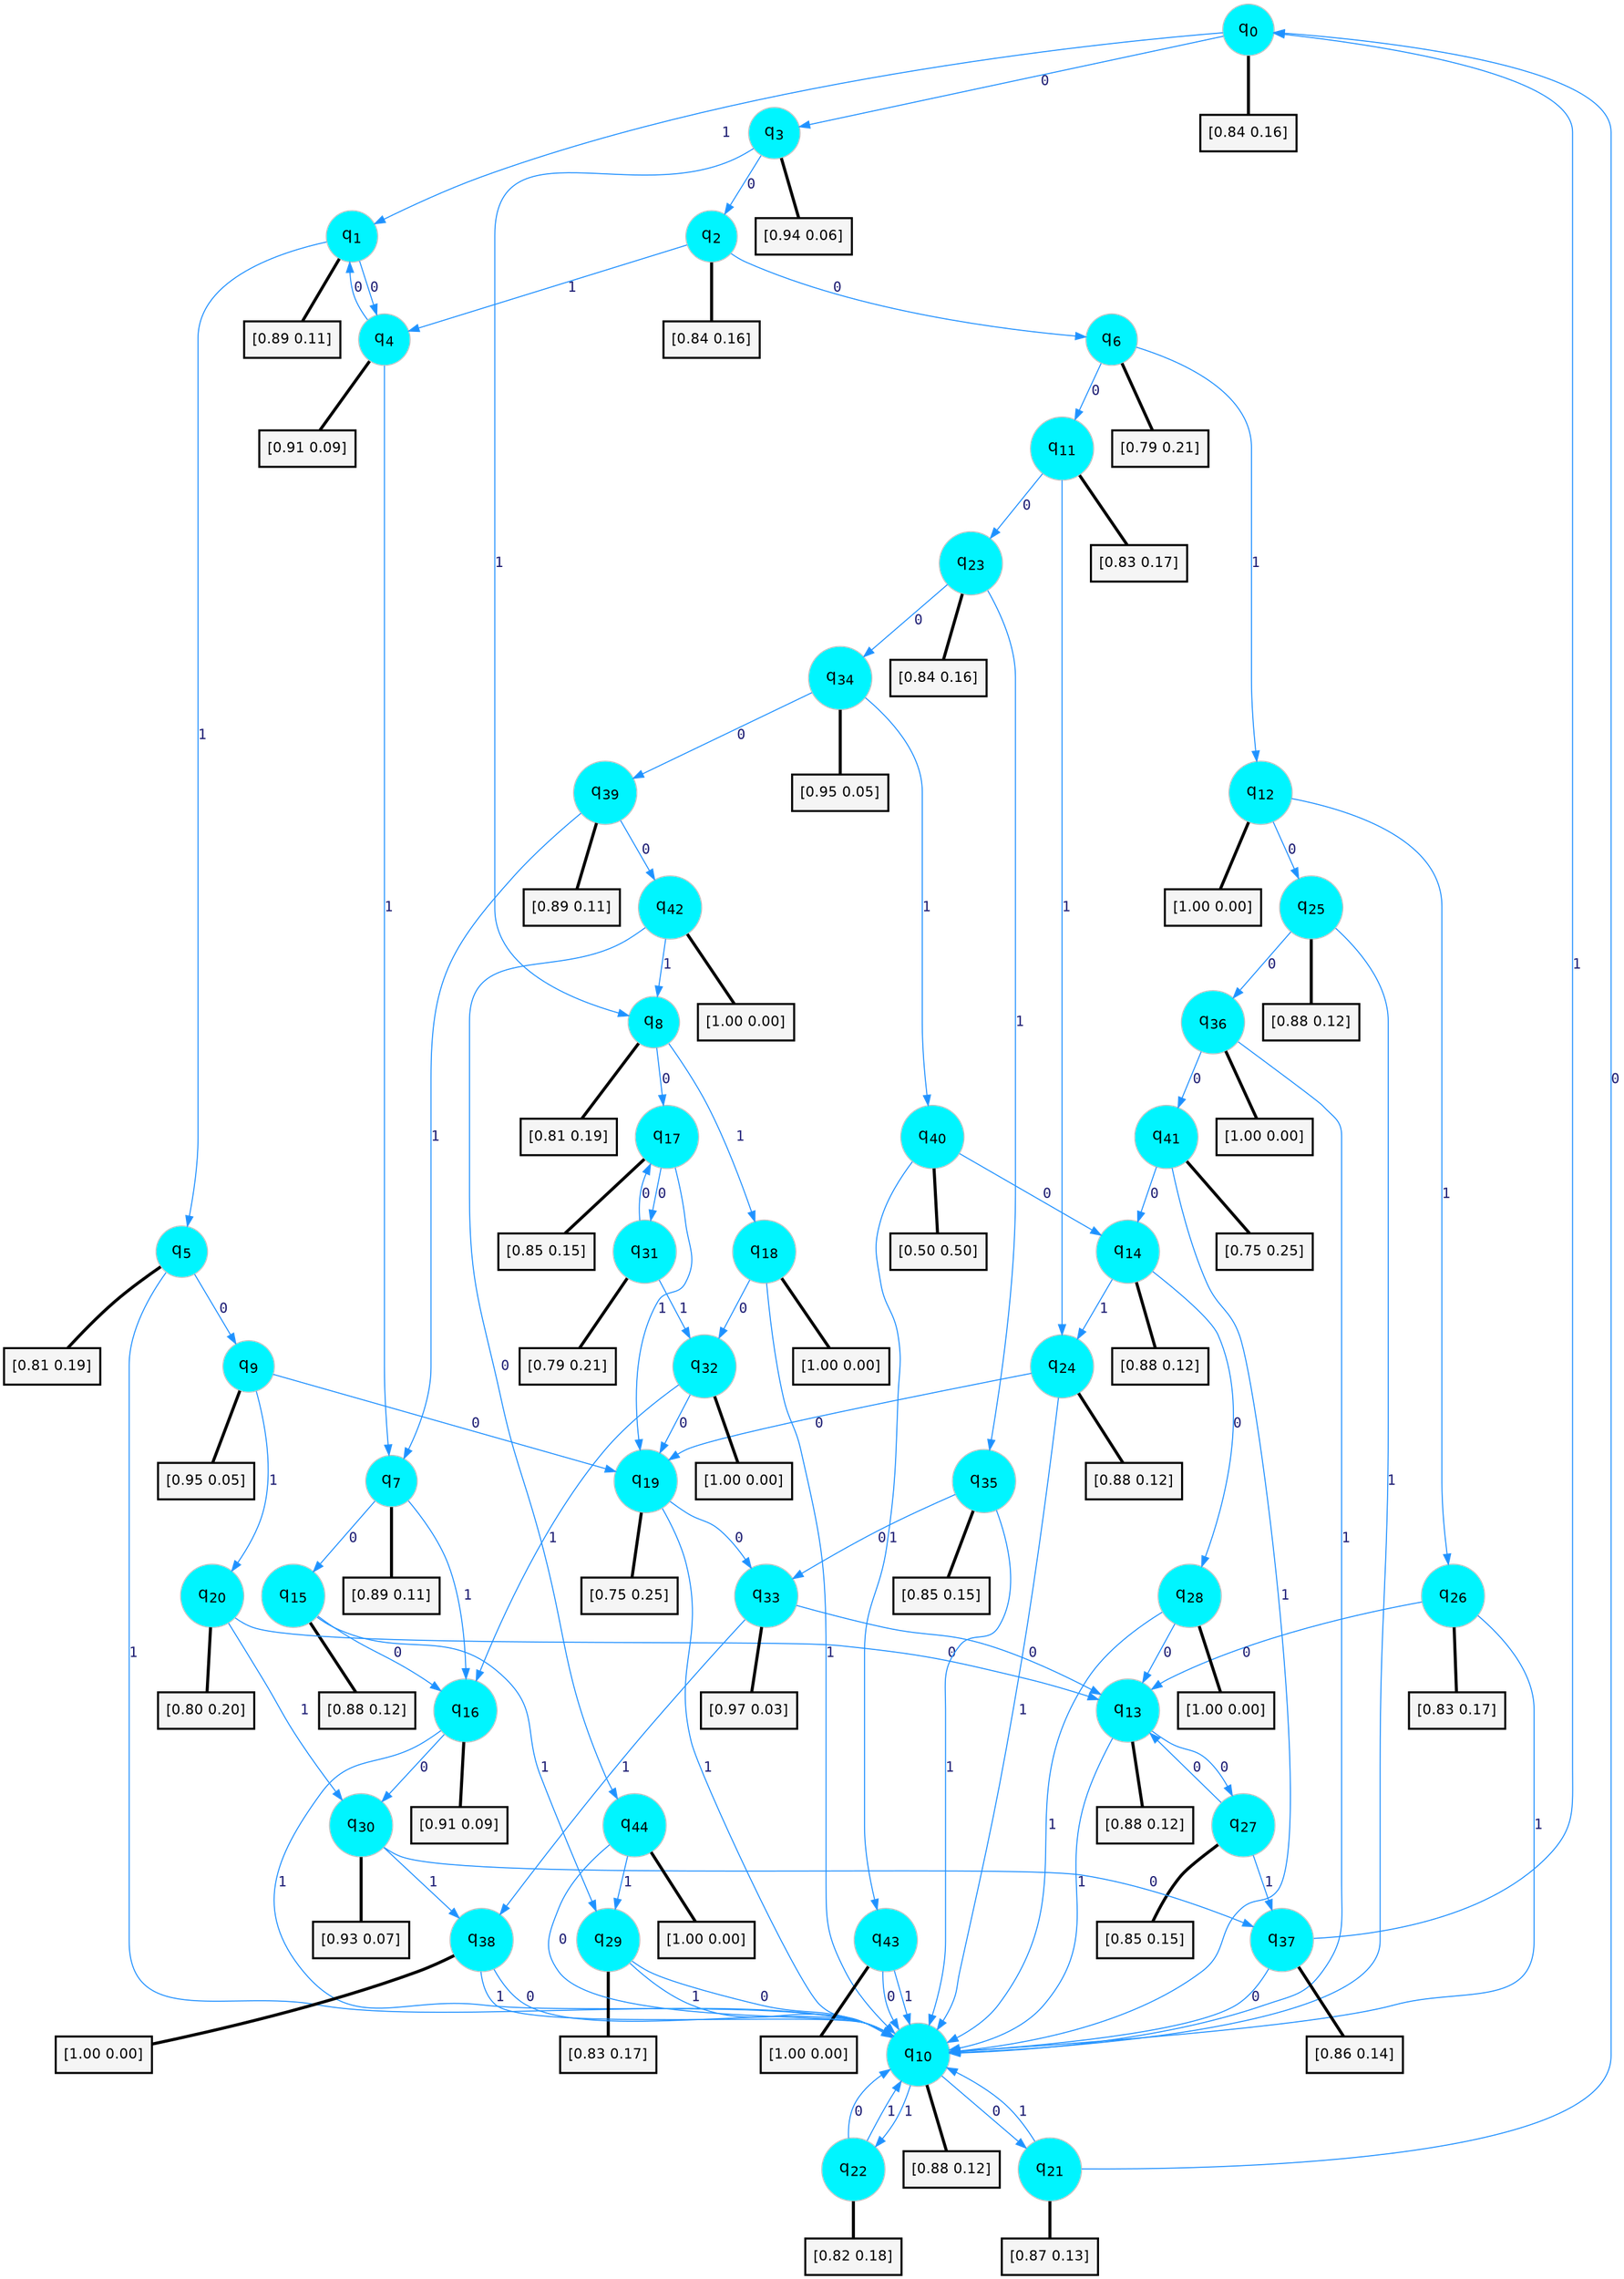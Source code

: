 digraph G {
graph [
bgcolor=transparent, dpi=300, rankdir=TD, size="40,25"];
node [
color=gray, fillcolor=turquoise1, fontcolor=black, fontname=Helvetica, fontsize=16, fontweight=bold, shape=circle, style=filled];
edge [
arrowsize=1, color=dodgerblue1, fontcolor=midnightblue, fontname=courier, fontweight=bold, penwidth=1, style=solid, weight=20];
0[label=<q<SUB>0</SUB>>];
1[label=<q<SUB>1</SUB>>];
2[label=<q<SUB>2</SUB>>];
3[label=<q<SUB>3</SUB>>];
4[label=<q<SUB>4</SUB>>];
5[label=<q<SUB>5</SUB>>];
6[label=<q<SUB>6</SUB>>];
7[label=<q<SUB>7</SUB>>];
8[label=<q<SUB>8</SUB>>];
9[label=<q<SUB>9</SUB>>];
10[label=<q<SUB>10</SUB>>];
11[label=<q<SUB>11</SUB>>];
12[label=<q<SUB>12</SUB>>];
13[label=<q<SUB>13</SUB>>];
14[label=<q<SUB>14</SUB>>];
15[label=<q<SUB>15</SUB>>];
16[label=<q<SUB>16</SUB>>];
17[label=<q<SUB>17</SUB>>];
18[label=<q<SUB>18</SUB>>];
19[label=<q<SUB>19</SUB>>];
20[label=<q<SUB>20</SUB>>];
21[label=<q<SUB>21</SUB>>];
22[label=<q<SUB>22</SUB>>];
23[label=<q<SUB>23</SUB>>];
24[label=<q<SUB>24</SUB>>];
25[label=<q<SUB>25</SUB>>];
26[label=<q<SUB>26</SUB>>];
27[label=<q<SUB>27</SUB>>];
28[label=<q<SUB>28</SUB>>];
29[label=<q<SUB>29</SUB>>];
30[label=<q<SUB>30</SUB>>];
31[label=<q<SUB>31</SUB>>];
32[label=<q<SUB>32</SUB>>];
33[label=<q<SUB>33</SUB>>];
34[label=<q<SUB>34</SUB>>];
35[label=<q<SUB>35</SUB>>];
36[label=<q<SUB>36</SUB>>];
37[label=<q<SUB>37</SUB>>];
38[label=<q<SUB>38</SUB>>];
39[label=<q<SUB>39</SUB>>];
40[label=<q<SUB>40</SUB>>];
41[label=<q<SUB>41</SUB>>];
42[label=<q<SUB>42</SUB>>];
43[label=<q<SUB>43</SUB>>];
44[label=<q<SUB>44</SUB>>];
45[label="[0.84 0.16]", shape=box,fontcolor=black, fontname=Helvetica, fontsize=14, penwidth=2, fillcolor=whitesmoke,color=black];
46[label="[0.89 0.11]", shape=box,fontcolor=black, fontname=Helvetica, fontsize=14, penwidth=2, fillcolor=whitesmoke,color=black];
47[label="[0.84 0.16]", shape=box,fontcolor=black, fontname=Helvetica, fontsize=14, penwidth=2, fillcolor=whitesmoke,color=black];
48[label="[0.94 0.06]", shape=box,fontcolor=black, fontname=Helvetica, fontsize=14, penwidth=2, fillcolor=whitesmoke,color=black];
49[label="[0.91 0.09]", shape=box,fontcolor=black, fontname=Helvetica, fontsize=14, penwidth=2, fillcolor=whitesmoke,color=black];
50[label="[0.81 0.19]", shape=box,fontcolor=black, fontname=Helvetica, fontsize=14, penwidth=2, fillcolor=whitesmoke,color=black];
51[label="[0.79 0.21]", shape=box,fontcolor=black, fontname=Helvetica, fontsize=14, penwidth=2, fillcolor=whitesmoke,color=black];
52[label="[0.89 0.11]", shape=box,fontcolor=black, fontname=Helvetica, fontsize=14, penwidth=2, fillcolor=whitesmoke,color=black];
53[label="[0.81 0.19]", shape=box,fontcolor=black, fontname=Helvetica, fontsize=14, penwidth=2, fillcolor=whitesmoke,color=black];
54[label="[0.95 0.05]", shape=box,fontcolor=black, fontname=Helvetica, fontsize=14, penwidth=2, fillcolor=whitesmoke,color=black];
55[label="[0.88 0.12]", shape=box,fontcolor=black, fontname=Helvetica, fontsize=14, penwidth=2, fillcolor=whitesmoke,color=black];
56[label="[0.83 0.17]", shape=box,fontcolor=black, fontname=Helvetica, fontsize=14, penwidth=2, fillcolor=whitesmoke,color=black];
57[label="[1.00 0.00]", shape=box,fontcolor=black, fontname=Helvetica, fontsize=14, penwidth=2, fillcolor=whitesmoke,color=black];
58[label="[0.88 0.12]", shape=box,fontcolor=black, fontname=Helvetica, fontsize=14, penwidth=2, fillcolor=whitesmoke,color=black];
59[label="[0.88 0.12]", shape=box,fontcolor=black, fontname=Helvetica, fontsize=14, penwidth=2, fillcolor=whitesmoke,color=black];
60[label="[0.88 0.12]", shape=box,fontcolor=black, fontname=Helvetica, fontsize=14, penwidth=2, fillcolor=whitesmoke,color=black];
61[label="[0.91 0.09]", shape=box,fontcolor=black, fontname=Helvetica, fontsize=14, penwidth=2, fillcolor=whitesmoke,color=black];
62[label="[0.85 0.15]", shape=box,fontcolor=black, fontname=Helvetica, fontsize=14, penwidth=2, fillcolor=whitesmoke,color=black];
63[label="[1.00 0.00]", shape=box,fontcolor=black, fontname=Helvetica, fontsize=14, penwidth=2, fillcolor=whitesmoke,color=black];
64[label="[0.75 0.25]", shape=box,fontcolor=black, fontname=Helvetica, fontsize=14, penwidth=2, fillcolor=whitesmoke,color=black];
65[label="[0.80 0.20]", shape=box,fontcolor=black, fontname=Helvetica, fontsize=14, penwidth=2, fillcolor=whitesmoke,color=black];
66[label="[0.87 0.13]", shape=box,fontcolor=black, fontname=Helvetica, fontsize=14, penwidth=2, fillcolor=whitesmoke,color=black];
67[label="[0.82 0.18]", shape=box,fontcolor=black, fontname=Helvetica, fontsize=14, penwidth=2, fillcolor=whitesmoke,color=black];
68[label="[0.84 0.16]", shape=box,fontcolor=black, fontname=Helvetica, fontsize=14, penwidth=2, fillcolor=whitesmoke,color=black];
69[label="[0.88 0.12]", shape=box,fontcolor=black, fontname=Helvetica, fontsize=14, penwidth=2, fillcolor=whitesmoke,color=black];
70[label="[0.88 0.12]", shape=box,fontcolor=black, fontname=Helvetica, fontsize=14, penwidth=2, fillcolor=whitesmoke,color=black];
71[label="[0.83 0.17]", shape=box,fontcolor=black, fontname=Helvetica, fontsize=14, penwidth=2, fillcolor=whitesmoke,color=black];
72[label="[0.85 0.15]", shape=box,fontcolor=black, fontname=Helvetica, fontsize=14, penwidth=2, fillcolor=whitesmoke,color=black];
73[label="[1.00 0.00]", shape=box,fontcolor=black, fontname=Helvetica, fontsize=14, penwidth=2, fillcolor=whitesmoke,color=black];
74[label="[0.83 0.17]", shape=box,fontcolor=black, fontname=Helvetica, fontsize=14, penwidth=2, fillcolor=whitesmoke,color=black];
75[label="[0.93 0.07]", shape=box,fontcolor=black, fontname=Helvetica, fontsize=14, penwidth=2, fillcolor=whitesmoke,color=black];
76[label="[0.79 0.21]", shape=box,fontcolor=black, fontname=Helvetica, fontsize=14, penwidth=2, fillcolor=whitesmoke,color=black];
77[label="[1.00 0.00]", shape=box,fontcolor=black, fontname=Helvetica, fontsize=14, penwidth=2, fillcolor=whitesmoke,color=black];
78[label="[0.97 0.03]", shape=box,fontcolor=black, fontname=Helvetica, fontsize=14, penwidth=2, fillcolor=whitesmoke,color=black];
79[label="[0.95 0.05]", shape=box,fontcolor=black, fontname=Helvetica, fontsize=14, penwidth=2, fillcolor=whitesmoke,color=black];
80[label="[0.85 0.15]", shape=box,fontcolor=black, fontname=Helvetica, fontsize=14, penwidth=2, fillcolor=whitesmoke,color=black];
81[label="[1.00 0.00]", shape=box,fontcolor=black, fontname=Helvetica, fontsize=14, penwidth=2, fillcolor=whitesmoke,color=black];
82[label="[0.86 0.14]", shape=box,fontcolor=black, fontname=Helvetica, fontsize=14, penwidth=2, fillcolor=whitesmoke,color=black];
83[label="[1.00 0.00]", shape=box,fontcolor=black, fontname=Helvetica, fontsize=14, penwidth=2, fillcolor=whitesmoke,color=black];
84[label="[0.89 0.11]", shape=box,fontcolor=black, fontname=Helvetica, fontsize=14, penwidth=2, fillcolor=whitesmoke,color=black];
85[label="[0.50 0.50]", shape=box,fontcolor=black, fontname=Helvetica, fontsize=14, penwidth=2, fillcolor=whitesmoke,color=black];
86[label="[0.75 0.25]", shape=box,fontcolor=black, fontname=Helvetica, fontsize=14, penwidth=2, fillcolor=whitesmoke,color=black];
87[label="[1.00 0.00]", shape=box,fontcolor=black, fontname=Helvetica, fontsize=14, penwidth=2, fillcolor=whitesmoke,color=black];
88[label="[1.00 0.00]", shape=box,fontcolor=black, fontname=Helvetica, fontsize=14, penwidth=2, fillcolor=whitesmoke,color=black];
89[label="[1.00 0.00]", shape=box,fontcolor=black, fontname=Helvetica, fontsize=14, penwidth=2, fillcolor=whitesmoke,color=black];
0->3 [label=0];
0->1 [label=1];
0->45 [arrowhead=none, penwidth=3,color=black];
1->4 [label=0];
1->5 [label=1];
1->46 [arrowhead=none, penwidth=3,color=black];
2->6 [label=0];
2->4 [label=1];
2->47 [arrowhead=none, penwidth=3,color=black];
3->2 [label=0];
3->8 [label=1];
3->48 [arrowhead=none, penwidth=3,color=black];
4->1 [label=0];
4->7 [label=1];
4->49 [arrowhead=none, penwidth=3,color=black];
5->9 [label=0];
5->10 [label=1];
5->50 [arrowhead=none, penwidth=3,color=black];
6->11 [label=0];
6->12 [label=1];
6->51 [arrowhead=none, penwidth=3,color=black];
7->15 [label=0];
7->16 [label=1];
7->52 [arrowhead=none, penwidth=3,color=black];
8->17 [label=0];
8->18 [label=1];
8->53 [arrowhead=none, penwidth=3,color=black];
9->19 [label=0];
9->20 [label=1];
9->54 [arrowhead=none, penwidth=3,color=black];
10->21 [label=0];
10->22 [label=1];
10->55 [arrowhead=none, penwidth=3,color=black];
11->23 [label=0];
11->24 [label=1];
11->56 [arrowhead=none, penwidth=3,color=black];
12->25 [label=0];
12->26 [label=1];
12->57 [arrowhead=none, penwidth=3,color=black];
13->27 [label=0];
13->10 [label=1];
13->58 [arrowhead=none, penwidth=3,color=black];
14->28 [label=0];
14->24 [label=1];
14->59 [arrowhead=none, penwidth=3,color=black];
15->16 [label=0];
15->29 [label=1];
15->60 [arrowhead=none, penwidth=3,color=black];
16->30 [label=0];
16->10 [label=1];
16->61 [arrowhead=none, penwidth=3,color=black];
17->31 [label=0];
17->19 [label=1];
17->62 [arrowhead=none, penwidth=3,color=black];
18->32 [label=0];
18->10 [label=1];
18->63 [arrowhead=none, penwidth=3,color=black];
19->33 [label=0];
19->10 [label=1];
19->64 [arrowhead=none, penwidth=3,color=black];
20->13 [label=0];
20->30 [label=1];
20->65 [arrowhead=none, penwidth=3,color=black];
21->0 [label=0];
21->10 [label=1];
21->66 [arrowhead=none, penwidth=3,color=black];
22->10 [label=0];
22->10 [label=1];
22->67 [arrowhead=none, penwidth=3,color=black];
23->34 [label=0];
23->35 [label=1];
23->68 [arrowhead=none, penwidth=3,color=black];
24->19 [label=0];
24->10 [label=1];
24->69 [arrowhead=none, penwidth=3,color=black];
25->36 [label=0];
25->10 [label=1];
25->70 [arrowhead=none, penwidth=3,color=black];
26->13 [label=0];
26->10 [label=1];
26->71 [arrowhead=none, penwidth=3,color=black];
27->13 [label=0];
27->37 [label=1];
27->72 [arrowhead=none, penwidth=3,color=black];
28->13 [label=0];
28->10 [label=1];
28->73 [arrowhead=none, penwidth=3,color=black];
29->10 [label=0];
29->10 [label=1];
29->74 [arrowhead=none, penwidth=3,color=black];
30->37 [label=0];
30->38 [label=1];
30->75 [arrowhead=none, penwidth=3,color=black];
31->17 [label=0];
31->32 [label=1];
31->76 [arrowhead=none, penwidth=3,color=black];
32->19 [label=0];
32->16 [label=1];
32->77 [arrowhead=none, penwidth=3,color=black];
33->13 [label=0];
33->38 [label=1];
33->78 [arrowhead=none, penwidth=3,color=black];
34->39 [label=0];
34->40 [label=1];
34->79 [arrowhead=none, penwidth=3,color=black];
35->33 [label=0];
35->10 [label=1];
35->80 [arrowhead=none, penwidth=3,color=black];
36->41 [label=0];
36->10 [label=1];
36->81 [arrowhead=none, penwidth=3,color=black];
37->10 [label=0];
37->0 [label=1];
37->82 [arrowhead=none, penwidth=3,color=black];
38->10 [label=0];
38->10 [label=1];
38->83 [arrowhead=none, penwidth=3,color=black];
39->42 [label=0];
39->7 [label=1];
39->84 [arrowhead=none, penwidth=3,color=black];
40->14 [label=0];
40->43 [label=1];
40->85 [arrowhead=none, penwidth=3,color=black];
41->14 [label=0];
41->10 [label=1];
41->86 [arrowhead=none, penwidth=3,color=black];
42->44 [label=0];
42->8 [label=1];
42->87 [arrowhead=none, penwidth=3,color=black];
43->10 [label=0];
43->10 [label=1];
43->88 [arrowhead=none, penwidth=3,color=black];
44->10 [label=0];
44->29 [label=1];
44->89 [arrowhead=none, penwidth=3,color=black];
}

